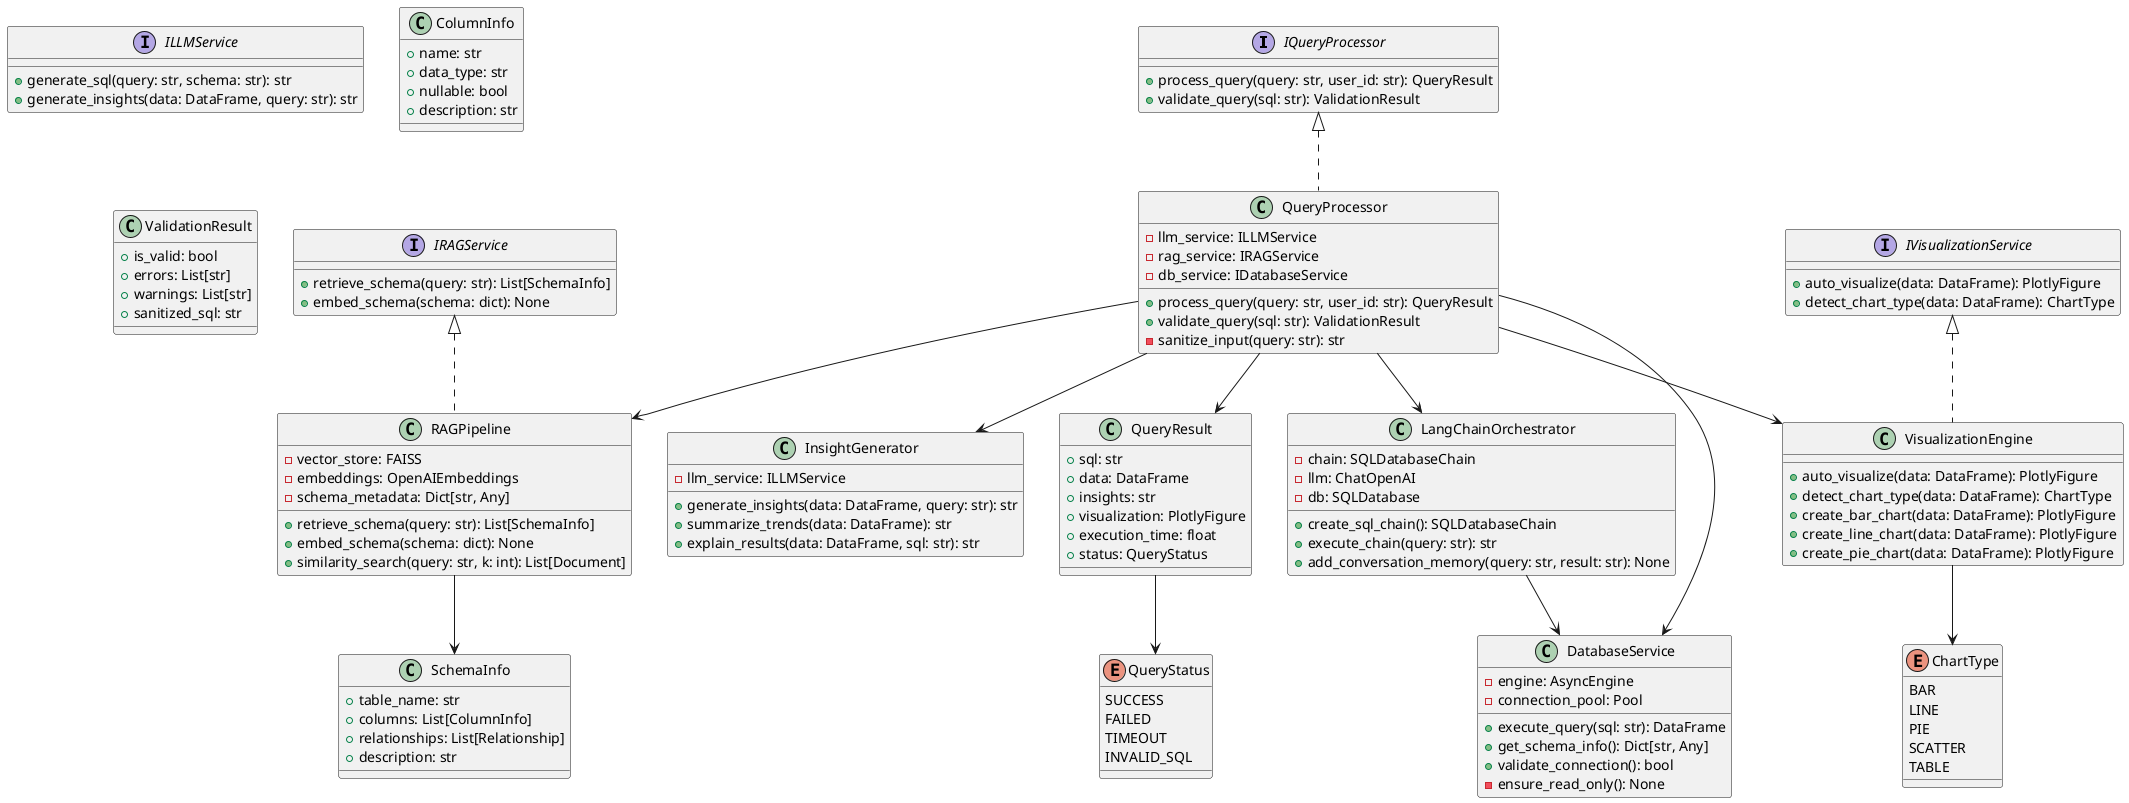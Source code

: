 @startuml Class Diagram

interface IQueryProcessor {
    +process_query(query: str, user_id: str): QueryResult
    +validate_query(sql: str): ValidationResult
}

interface ILLMService {
    +generate_sql(query: str, schema: str): str
    +generate_insights(data: DataFrame, query: str): str
}

interface IRAGService {
    +retrieve_schema(query: str): List[SchemaInfo]
    +embed_schema(schema: dict): None
}

interface IVisualizationService {
    +auto_visualize(data: DataFrame): PlotlyFigure
    +detect_chart_type(data: DataFrame): ChartType
}

class QueryProcessor implements IQueryProcessor {
    -llm_service: ILLMService
    -rag_service: IRAGService
    -db_service: IDatabaseService
    +process_query(query: str, user_id: str): QueryResult
    +validate_query(sql: str): ValidationResult
    -sanitize_input(query: str): str
}

class LangChainOrchestrator {
    -chain: SQLDatabaseChain
    -llm: ChatOpenAI
    -db: SQLDatabase
    +create_sql_chain(): SQLDatabaseChain
    +execute_chain(query: str): str
    +add_conversation_memory(query: str, result: str): None
}

class RAGPipeline implements IRAGService {
    -vector_store: FAISS
    -embeddings: OpenAIEmbeddings
    -schema_metadata: Dict[str, Any]
    +retrieve_schema(query: str): List[SchemaInfo]
    +embed_schema(schema: dict): None
    +similarity_search(query: str, k: int): List[Document]
}

class DatabaseService {
    -engine: AsyncEngine
    -connection_pool: Pool
    +execute_query(sql: str): DataFrame
    +get_schema_info(): Dict[str, Any]
    +validate_connection(): bool
    -ensure_read_only(): None
}

class VisualizationEngine implements IVisualizationService {
    +auto_visualize(data: DataFrame): PlotlyFigure
    +detect_chart_type(data: DataFrame): ChartType
    +create_bar_chart(data: DataFrame): PlotlyFigure
    +create_line_chart(data: DataFrame): PlotlyFigure
    +create_pie_chart(data: DataFrame): PlotlyFigure
}

class InsightGenerator {
    -llm_service: ILLMService
    +generate_insights(data: DataFrame, query: str): str
    +summarize_trends(data: DataFrame): str
    +explain_results(data: DataFrame, sql: str): str
}

class QueryResult {
    +sql: str
    +data: DataFrame
    +insights: str
    +visualization: PlotlyFigure
    +execution_time: float
    +status: QueryStatus
}

class SchemaInfo {
    +table_name: str
    +columns: List[ColumnInfo]
    +relationships: List[Relationship]
    +description: str
}

class ColumnInfo {
    +name: str
    +data_type: str
    +nullable: bool
    +description: str
}

class ValidationResult {
    +is_valid: bool
    +errors: List[str]
    +warnings: List[str]
    +sanitized_sql: str
}

enum QueryStatus {
    SUCCESS
    FAILED
    TIMEOUT
    INVALID_SQL
}

enum ChartType {
    BAR
    LINE
    PIE
    SCATTER
    TABLE
}

' Relationships
QueryProcessor --> LangChainOrchestrator
QueryProcessor --> RAGPipeline
QueryProcessor --> DatabaseService
QueryProcessor --> VisualizationEngine
QueryProcessor --> InsightGenerator

LangChainOrchestrator --> DatabaseService
RAGPipeline --> SchemaInfo
VisualizationEngine --> ChartType
QueryProcessor --> QueryResult
QueryResult --> QueryStatus

@enduml